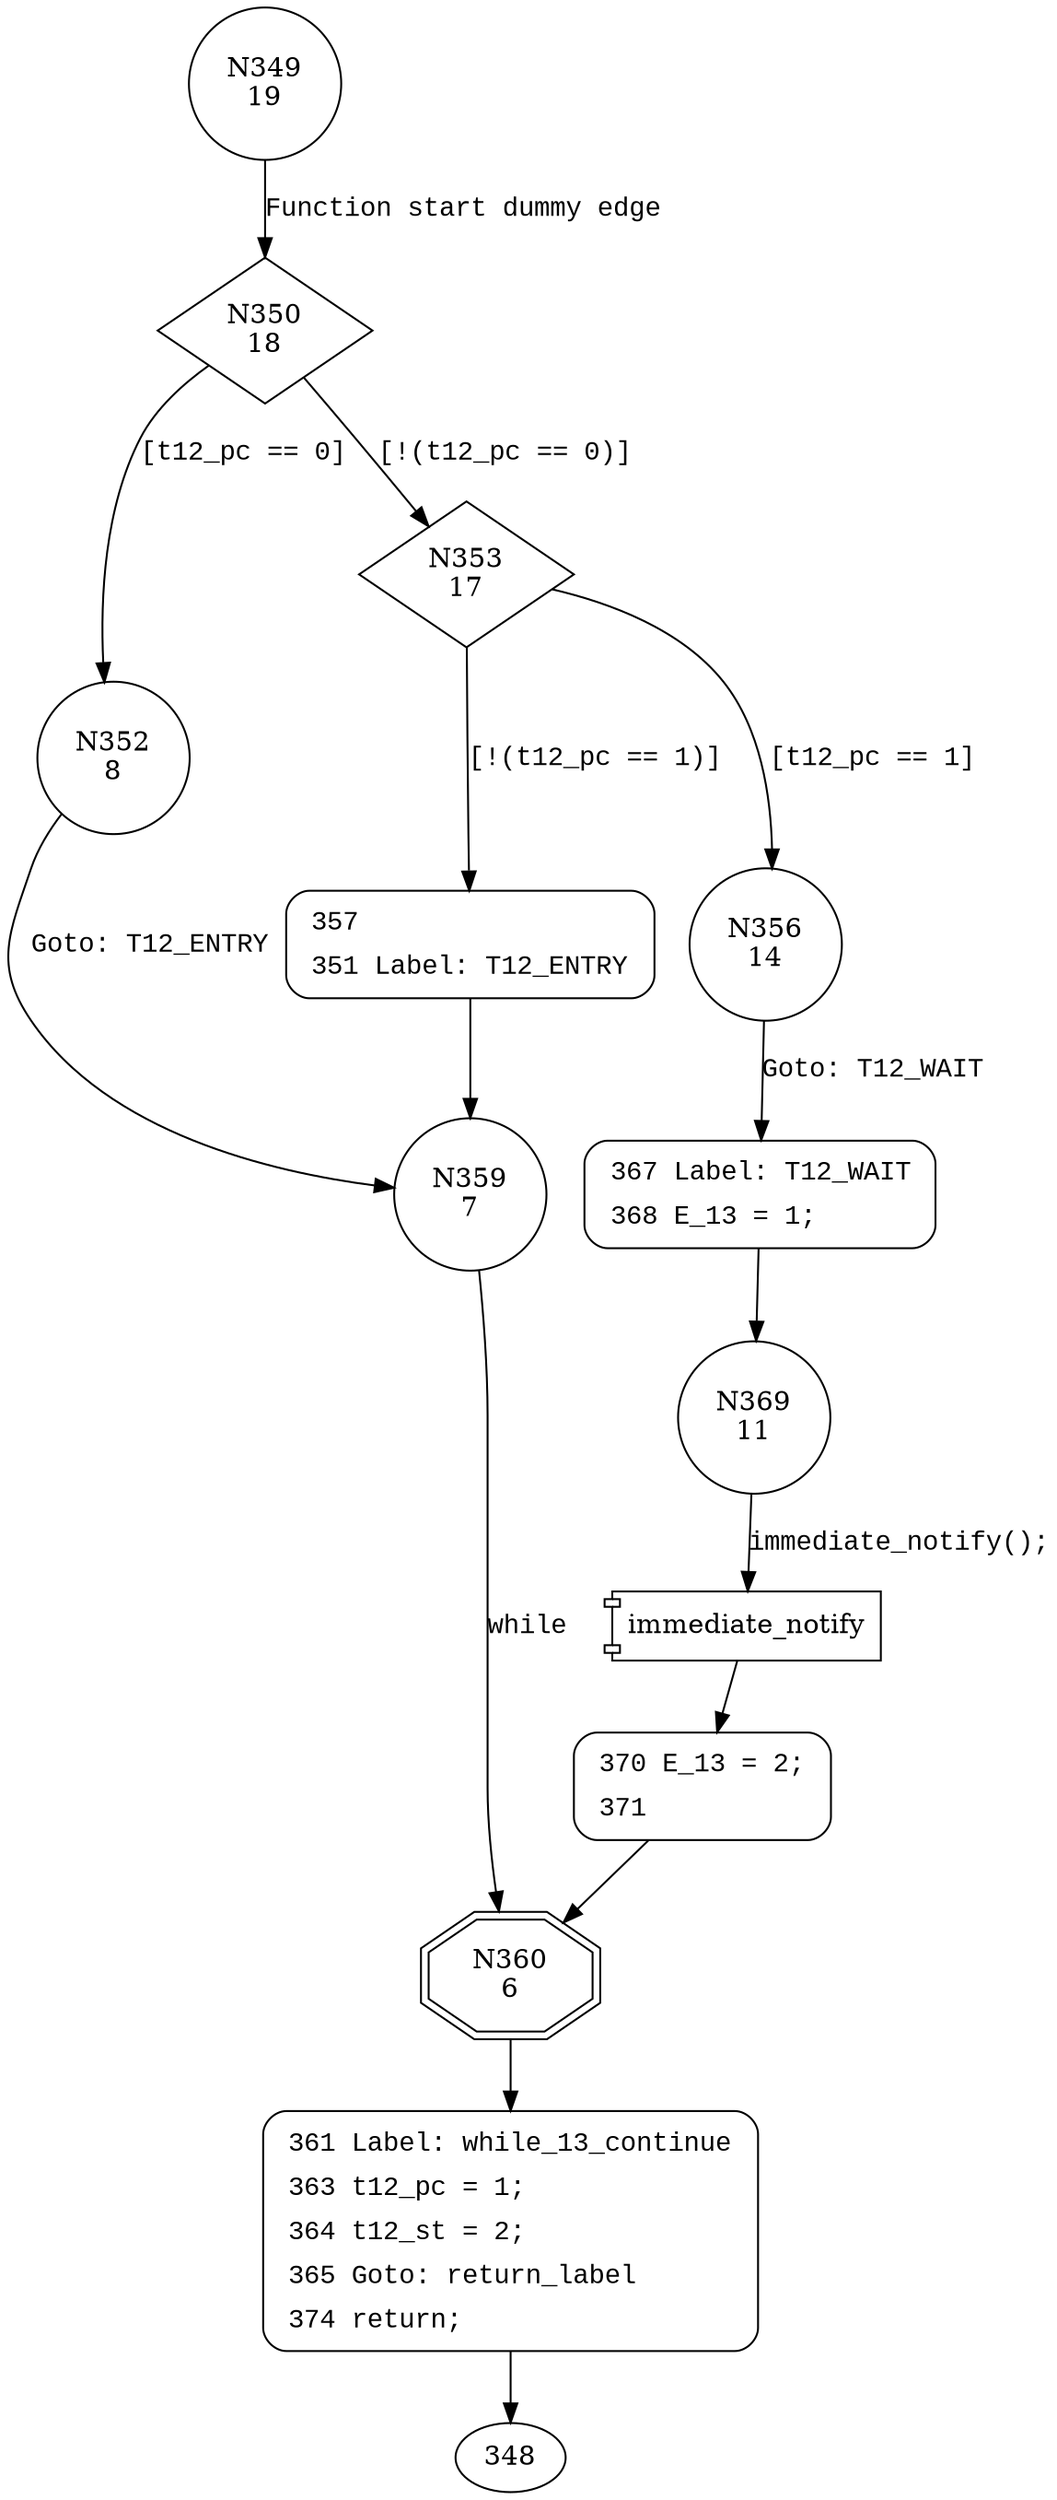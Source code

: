 digraph transmit12 {
350 [shape="diamond" label="N350\n18"]
352 [shape="circle" label="N352\n8"]
353 [shape="diamond" label="N353\n17"]
356 [shape="circle" label="N356\n14"]
357 [shape="circle" label="N357\n16"]
359 [shape="circle" label="N359\n7"]
360 [shape="doubleoctagon" label="N360\n6"]
361 [shape="circle" label="N361\n5"]
367 [shape="circle" label="N367\n13"]
369 [shape="circle" label="N369\n11"]
370 [shape="circle" label="N370\n10"]
349 [shape="circle" label="N349\n19"]
357 [style="filled,bold" penwidth="1" fillcolor="white" fontname="Courier New" shape="Mrecord" label=<<table border="0" cellborder="0" cellpadding="3" bgcolor="white"><tr><td align="right">357</td><td align="left"></td></tr><tr><td align="right">351</td><td align="left">Label: T12_ENTRY</td></tr></table>>]
357 -> 359[label=""]
361 [style="filled,bold" penwidth="1" fillcolor="white" fontname="Courier New" shape="Mrecord" label=<<table border="0" cellborder="0" cellpadding="3" bgcolor="white"><tr><td align="right">361</td><td align="left">Label: while_13_continue</td></tr><tr><td align="right">363</td><td align="left">t12_pc = 1;</td></tr><tr><td align="right">364</td><td align="left">t12_st = 2;</td></tr><tr><td align="right">365</td><td align="left">Goto: return_label</td></tr><tr><td align="right">374</td><td align="left">return;</td></tr></table>>]
361 -> 348[label=""]
367 [style="filled,bold" penwidth="1" fillcolor="white" fontname="Courier New" shape="Mrecord" label=<<table border="0" cellborder="0" cellpadding="3" bgcolor="white"><tr><td align="right">367</td><td align="left">Label: T12_WAIT</td></tr><tr><td align="right">368</td><td align="left">E_13 = 1;</td></tr></table>>]
367 -> 369[label=""]
370 [style="filled,bold" penwidth="1" fillcolor="white" fontname="Courier New" shape="Mrecord" label=<<table border="0" cellborder="0" cellpadding="3" bgcolor="white"><tr><td align="right">370</td><td align="left">E_13 = 2;</td></tr><tr><td align="right">371</td><td align="left"></td></tr></table>>]
370 -> 360[label=""]
350 -> 352 [label="[t12_pc == 0]" fontname="Courier New"]
350 -> 353 [label="[!(t12_pc == 0)]" fontname="Courier New"]
353 -> 356 [label="[t12_pc == 1]" fontname="Courier New"]
353 -> 357 [label="[!(t12_pc == 1)]" fontname="Courier New"]
359 -> 360 [label="while" fontname="Courier New"]
360 -> 361 [label="" fontname="Courier New"]
356 -> 367 [label="Goto: T12_WAIT" fontname="Courier New"]
100064 [shape="component" label="immediate_notify"]
369 -> 100064 [label="immediate_notify();" fontname="Courier New"]
100064 -> 370 [label="" fontname="Courier New"]
352 -> 359 [label="Goto: T12_ENTRY" fontname="Courier New"]
349 -> 350 [label="Function start dummy edge" fontname="Courier New"]
}